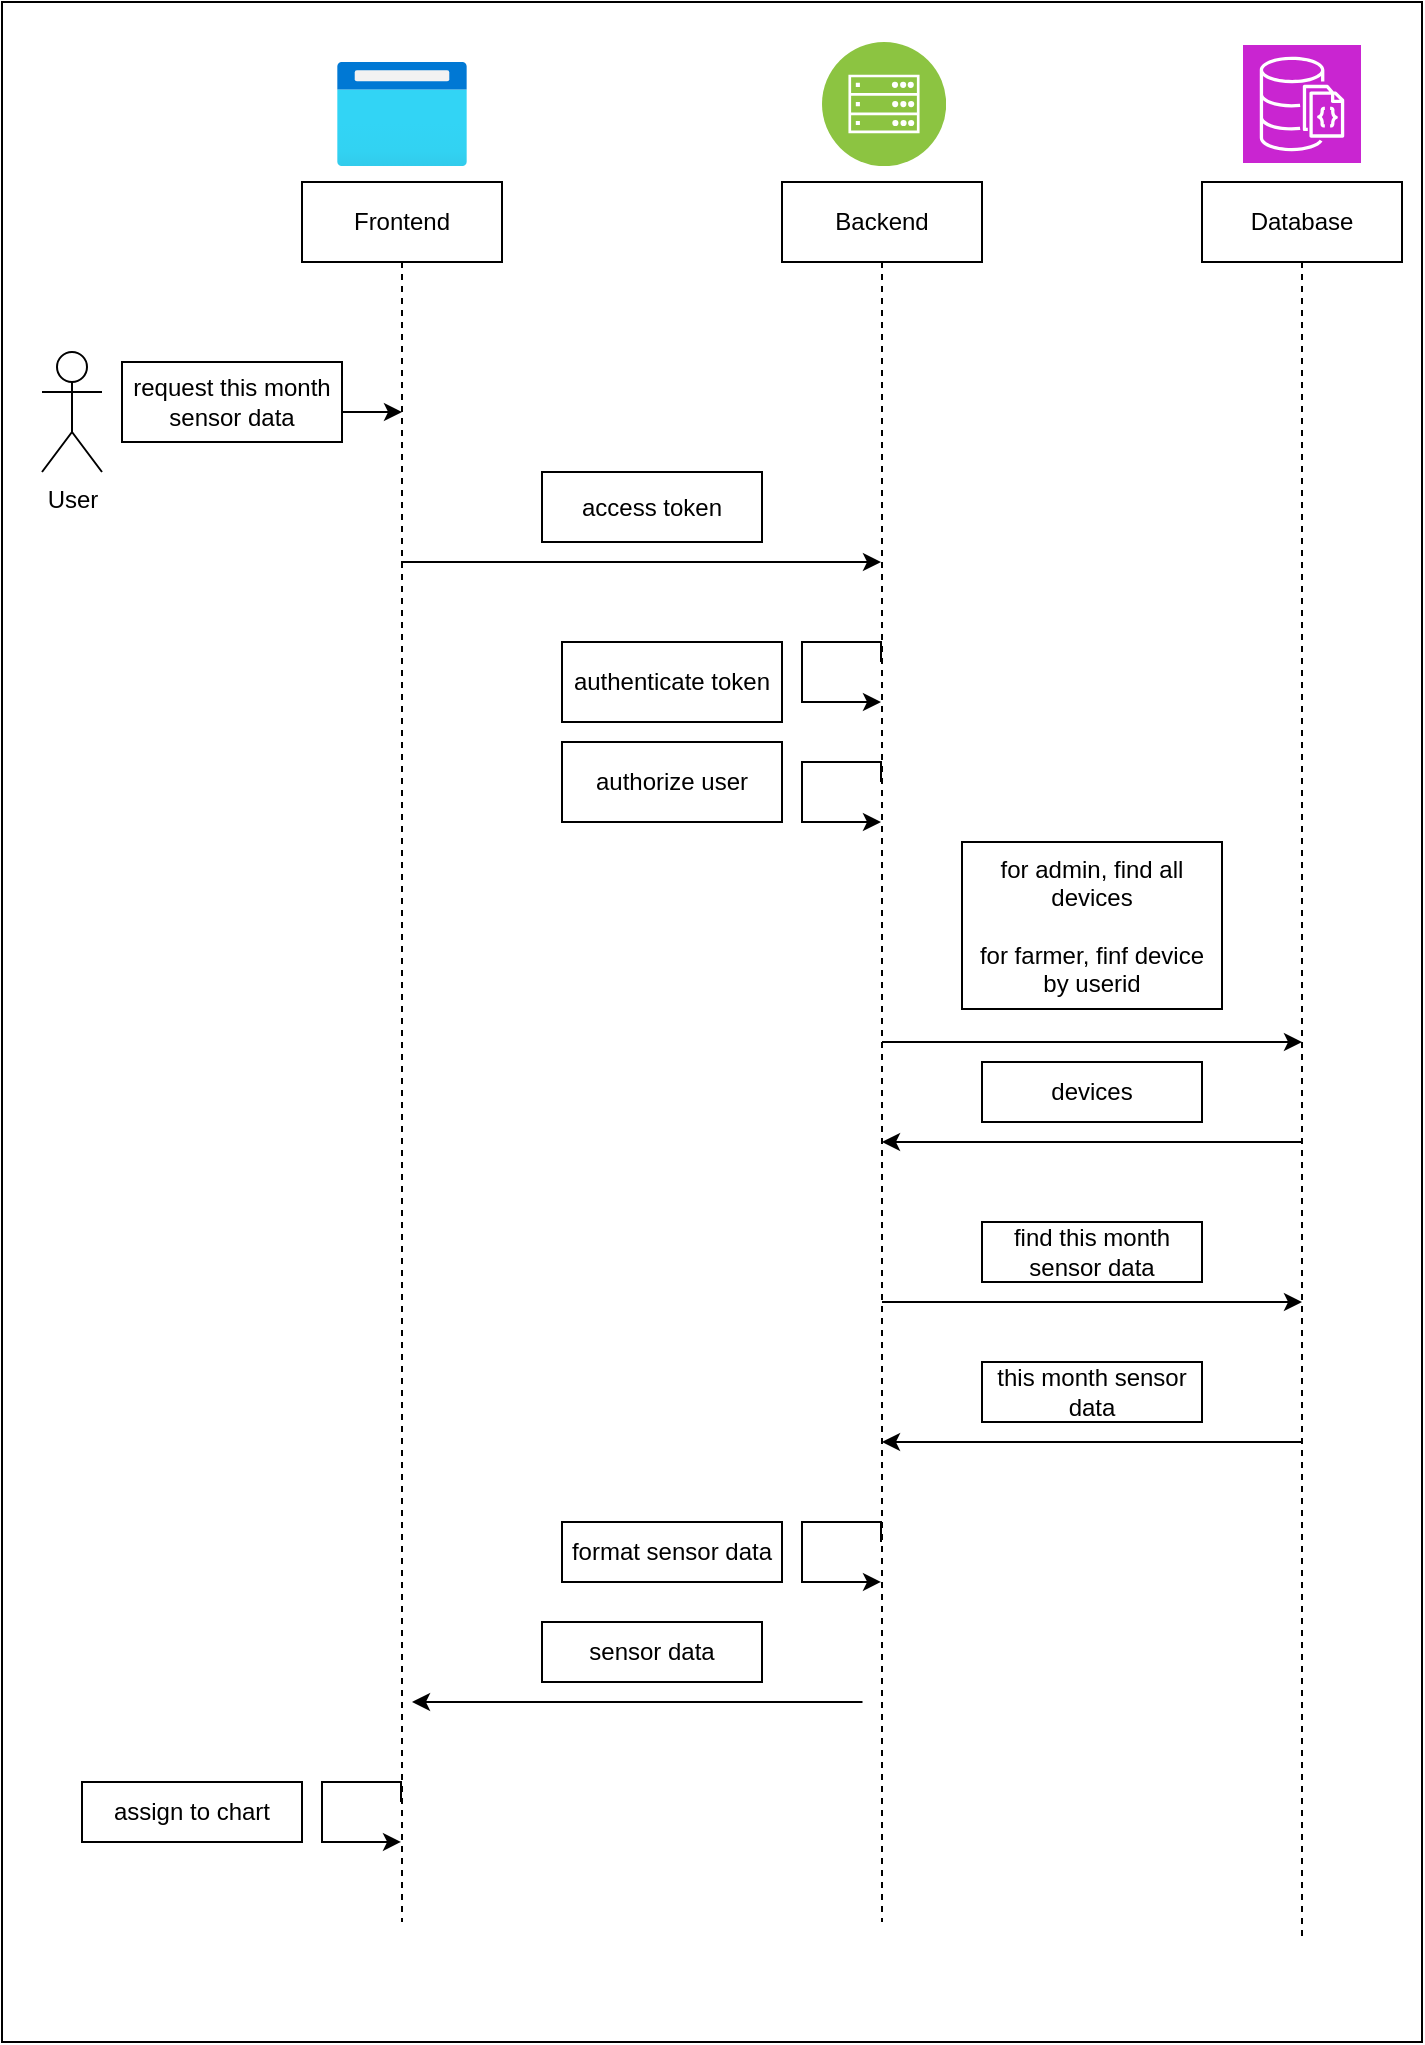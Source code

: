 <mxfile version="24.8.3">
  <diagram name="Page-1" id="TO6kB4z5MBMpsq3OqiZG">
    <mxGraphModel dx="1050" dy="557" grid="1" gridSize="10" guides="1" tooltips="1" connect="1" arrows="1" fold="1" page="1" pageScale="1" pageWidth="850" pageHeight="1100" math="0" shadow="0">
      <root>
        <mxCell id="0" />
        <mxCell id="1" parent="0" />
        <mxCell id="CNRwapALjiDlOtm1awMn-6" value="" style="rounded=0;whiteSpace=wrap;html=1;" vertex="1" parent="1">
          <mxGeometry x="220" y="20" width="710" height="1020" as="geometry" />
        </mxCell>
        <mxCell id="CNRwapALjiDlOtm1awMn-7" style="edgeStyle=orthogonalEdgeStyle;rounded=0;orthogonalLoop=1;jettySize=auto;html=1;curved=0;" edge="1" parent="1">
          <mxGeometry relative="1" as="geometry">
            <Array as="points">
              <mxPoint x="510" y="300" />
              <mxPoint x="510" y="300" />
            </Array>
            <mxPoint x="419.5" y="300" as="sourcePoint" />
            <mxPoint x="659.5" y="300" as="targetPoint" />
          </mxGeometry>
        </mxCell>
        <mxCell id="CNRwapALjiDlOtm1awMn-8" value="access token" style="html=1;whiteSpace=wrap;" vertex="1" parent="1">
          <mxGeometry x="490" y="255" width="110" height="35" as="geometry" />
        </mxCell>
        <mxCell id="CNRwapALjiDlOtm1awMn-9" style="edgeStyle=orthogonalEdgeStyle;rounded=0;orthogonalLoop=1;jettySize=auto;html=1;curved=0;" edge="1" parent="1">
          <mxGeometry relative="1" as="geometry">
            <mxPoint x="659.5" y="350" as="sourcePoint" />
            <mxPoint x="659.5" y="370" as="targetPoint" />
            <Array as="points">
              <mxPoint x="620" y="340" />
            </Array>
          </mxGeometry>
        </mxCell>
        <mxCell id="CNRwapALjiDlOtm1awMn-10" value="authenticate token" style="html=1;whiteSpace=wrap;" vertex="1" parent="1">
          <mxGeometry x="500" y="340" width="110" height="40" as="geometry" />
        </mxCell>
        <mxCell id="ds1MS7w25QjL1ORueq1j-14" style="edgeStyle=orthogonalEdgeStyle;rounded=0;orthogonalLoop=1;jettySize=auto;html=1;curved=0;" parent="1" edge="1">
          <mxGeometry relative="1" as="geometry">
            <Array as="points">
              <mxPoint x="730.5" y="540" />
              <mxPoint x="730.5" y="540" />
            </Array>
            <mxPoint x="660" y="540" as="sourcePoint" />
            <mxPoint x="870" y="540" as="targetPoint" />
          </mxGeometry>
        </mxCell>
        <mxCell id="ds1MS7w25QjL1ORueq1j-2" value="Backend" style="shape=umlLifeline;perimeter=lifelinePerimeter;whiteSpace=wrap;html=1;container=1;dropTarget=0;collapsible=0;recursiveResize=0;outlineConnect=0;portConstraint=eastwest;newEdgeStyle={&quot;curved&quot;:0,&quot;rounded&quot;:0};" parent="1" vertex="1">
          <mxGeometry x="610" y="110" width="100" height="870" as="geometry" />
        </mxCell>
        <mxCell id="ds1MS7w25QjL1ORueq1j-3" value="Database" style="shape=umlLifeline;perimeter=lifelinePerimeter;whiteSpace=wrap;html=1;container=1;dropTarget=0;collapsible=0;recursiveResize=0;outlineConnect=0;portConstraint=eastwest;newEdgeStyle={&quot;curved&quot;:0,&quot;rounded&quot;:0};" parent="1" vertex="1">
          <mxGeometry x="820" y="110" width="100" height="880" as="geometry" />
        </mxCell>
        <mxCell id="ds1MS7w25QjL1ORueq1j-20" value="devices" style="html=1;whiteSpace=wrap;" parent="1" vertex="1">
          <mxGeometry x="710" y="550" width="110" height="30" as="geometry" />
        </mxCell>
        <mxCell id="iVlFPtmmlEYchxga2JXQ-9" style="edgeStyle=orthogonalEdgeStyle;rounded=0;orthogonalLoop=1;jettySize=auto;html=1;curved=0;" parent="1" edge="1">
          <mxGeometry relative="1" as="geometry">
            <mxPoint x="870" y="590" as="sourcePoint" />
            <mxPoint x="660" y="590" as="targetPoint" />
            <Array as="points">
              <mxPoint x="830.5" y="590" />
              <mxPoint x="830.5" y="590" />
            </Array>
          </mxGeometry>
        </mxCell>
        <mxCell id="B1_j8ZbPT3PzYgEqwr39-3" value="" style="image;aspect=fixed;perimeter=ellipsePerimeter;html=1;align=center;shadow=0;dashed=0;fontColor=#4277BB;labelBackgroundColor=default;fontSize=12;spacingTop=3;image=img/lib/ibm/infrastructure/mobile_backend.svg;" parent="1" vertex="1">
          <mxGeometry x="630" y="40" width="62" height="62" as="geometry" />
        </mxCell>
        <mxCell id="B1_j8ZbPT3PzYgEqwr39-4" value="" style="sketch=0;points=[[0,0,0],[0.25,0,0],[0.5,0,0],[0.75,0,0],[1,0,0],[0,1,0],[0.25,1,0],[0.5,1,0],[0.75,1,0],[1,1,0],[0,0.25,0],[0,0.5,0],[0,0.75,0],[1,0.25,0],[1,0.5,0],[1,0.75,0]];outlineConnect=0;fontColor=#232F3E;fillColor=#C925D1;strokeColor=#ffffff;dashed=0;verticalLabelPosition=bottom;verticalAlign=top;align=center;html=1;fontSize=12;fontStyle=0;aspect=fixed;shape=mxgraph.aws4.resourceIcon;resIcon=mxgraph.aws4.documentdb_with_mongodb_compatibility;" parent="1" vertex="1">
          <mxGeometry x="840.5" y="41.5" width="59" height="59" as="geometry" />
        </mxCell>
        <mxCell id="CODazpXLHY-GL3RTQAhL-22" value="" style="endArrow=classic;html=1;rounded=0;" parent="1" edge="1">
          <mxGeometry width="50" height="50" relative="1" as="geometry">
            <mxPoint x="650.25" y="870" as="sourcePoint" />
            <mxPoint x="425" y="870" as="targetPoint" />
          </mxGeometry>
        </mxCell>
        <mxCell id="CODazpXLHY-GL3RTQAhL-23" value="sensor data" style="html=1;whiteSpace=wrap;" parent="1" vertex="1">
          <mxGeometry x="490" y="830" width="110" height="30" as="geometry" />
        </mxCell>
        <mxCell id="hvCD2QtILBZ2bcFVSlkV-4" value="for admin, find all devices&lt;br&gt;&lt;br&gt;for farmer, finf device by userid" style="html=1;whiteSpace=wrap;" parent="1" vertex="1">
          <mxGeometry x="700" y="440" width="130" height="83.5" as="geometry" />
        </mxCell>
        <mxCell id="7ROorTEk_Ga1uGUvGw2F-1" style="edgeStyle=orthogonalEdgeStyle;rounded=0;orthogonalLoop=1;jettySize=auto;html=1;curved=0;" parent="1" edge="1">
          <mxGeometry relative="1" as="geometry">
            <Array as="points">
              <mxPoint x="730.5" y="670" />
              <mxPoint x="730.5" y="670" />
            </Array>
            <mxPoint x="660" y="670" as="sourcePoint" />
            <mxPoint x="870" y="670" as="targetPoint" />
          </mxGeometry>
        </mxCell>
        <mxCell id="7ROorTEk_Ga1uGUvGw2F-2" value="find this month sensor data" style="html=1;whiteSpace=wrap;" parent="1" vertex="1">
          <mxGeometry x="710" y="630" width="110" height="30" as="geometry" />
        </mxCell>
        <mxCell id="7ROorTEk_Ga1uGUvGw2F-3" style="edgeStyle=orthogonalEdgeStyle;rounded=0;orthogonalLoop=1;jettySize=auto;html=1;curved=0;" parent="1" edge="1">
          <mxGeometry relative="1" as="geometry">
            <mxPoint x="870" y="740" as="sourcePoint" />
            <mxPoint x="660" y="740" as="targetPoint" />
            <Array as="points">
              <mxPoint x="830.5" y="740" />
              <mxPoint x="830.5" y="740" />
            </Array>
          </mxGeometry>
        </mxCell>
        <mxCell id="7ROorTEk_Ga1uGUvGw2F-4" value="this month sensor data" style="html=1;whiteSpace=wrap;" parent="1" vertex="1">
          <mxGeometry x="710" y="700" width="110" height="30" as="geometry" />
        </mxCell>
        <mxCell id="7ROorTEk_Ga1uGUvGw2F-5" style="edgeStyle=orthogonalEdgeStyle;rounded=0;orthogonalLoop=1;jettySize=auto;html=1;curved=0;" parent="1" edge="1">
          <mxGeometry relative="1" as="geometry">
            <mxPoint x="659.5" y="789.95" as="sourcePoint" />
            <mxPoint x="659.5" y="809.95" as="targetPoint" />
            <Array as="points">
              <mxPoint x="620" y="779.95" />
            </Array>
          </mxGeometry>
        </mxCell>
        <mxCell id="7ROorTEk_Ga1uGUvGw2F-6" value="format sensor data" style="html=1;whiteSpace=wrap;" parent="1" vertex="1">
          <mxGeometry x="500" y="780" width="110" height="30" as="geometry" />
        </mxCell>
        <mxCell id="7ROorTEk_Ga1uGUvGw2F-7" style="edgeStyle=orthogonalEdgeStyle;rounded=0;orthogonalLoop=1;jettySize=auto;html=1;curved=0;" parent="1" edge="1">
          <mxGeometry relative="1" as="geometry">
            <mxPoint x="419.5" y="919.95" as="sourcePoint" />
            <mxPoint x="419.5" y="939.95" as="targetPoint" />
            <Array as="points">
              <mxPoint x="380" y="909.95" />
            </Array>
          </mxGeometry>
        </mxCell>
        <mxCell id="7ROorTEk_Ga1uGUvGw2F-8" value="assign to chart" style="html=1;whiteSpace=wrap;" parent="1" vertex="1">
          <mxGeometry x="260" y="910" width="110" height="30" as="geometry" />
        </mxCell>
        <mxCell id="CNRwapALjiDlOtm1awMn-1" value="Frontend" style="shape=umlLifeline;perimeter=lifelinePerimeter;whiteSpace=wrap;html=1;container=1;dropTarget=0;collapsible=0;recursiveResize=0;outlineConnect=0;portConstraint=eastwest;newEdgeStyle={&quot;curved&quot;:0,&quot;rounded&quot;:0};" vertex="1" parent="1">
          <mxGeometry x="370" y="110" width="100" height="870" as="geometry" />
        </mxCell>
        <mxCell id="CNRwapALjiDlOtm1awMn-2" value="" style="image;aspect=fixed;html=1;points=[];align=center;fontSize=12;image=img/lib/azure2/general/Browser.svg;" vertex="1" parent="1">
          <mxGeometry x="387.5" y="50" width="65" height="52" as="geometry" />
        </mxCell>
        <mxCell id="CNRwapALjiDlOtm1awMn-3" value="User" style="shape=umlActor;verticalLabelPosition=bottom;verticalAlign=top;html=1;" vertex="1" parent="1">
          <mxGeometry x="240" y="195" width="30" height="60" as="geometry" />
        </mxCell>
        <mxCell id="CNRwapALjiDlOtm1awMn-4" style="rounded=0;orthogonalLoop=1;jettySize=auto;html=1;" edge="1" parent="1">
          <mxGeometry relative="1" as="geometry">
            <mxPoint x="320" y="225" as="sourcePoint" />
            <mxPoint x="420" y="225" as="targetPoint" />
          </mxGeometry>
        </mxCell>
        <mxCell id="CNRwapALjiDlOtm1awMn-5" value="request this month sensor data" style="html=1;whiteSpace=wrap;" vertex="1" parent="1">
          <mxGeometry x="280" y="200" width="110" height="40" as="geometry" />
        </mxCell>
        <mxCell id="CNRwapALjiDlOtm1awMn-11" style="edgeStyle=orthogonalEdgeStyle;rounded=0;orthogonalLoop=1;jettySize=auto;html=1;curved=0;" edge="1" parent="1">
          <mxGeometry relative="1" as="geometry">
            <mxPoint x="659.5" y="410" as="sourcePoint" />
            <mxPoint x="659.5" y="430" as="targetPoint" />
            <Array as="points">
              <mxPoint x="620" y="400" />
            </Array>
          </mxGeometry>
        </mxCell>
        <mxCell id="CNRwapALjiDlOtm1awMn-12" value="authorize user" style="html=1;whiteSpace=wrap;" vertex="1" parent="1">
          <mxGeometry x="500" y="390" width="110" height="40" as="geometry" />
        </mxCell>
      </root>
    </mxGraphModel>
  </diagram>
</mxfile>
